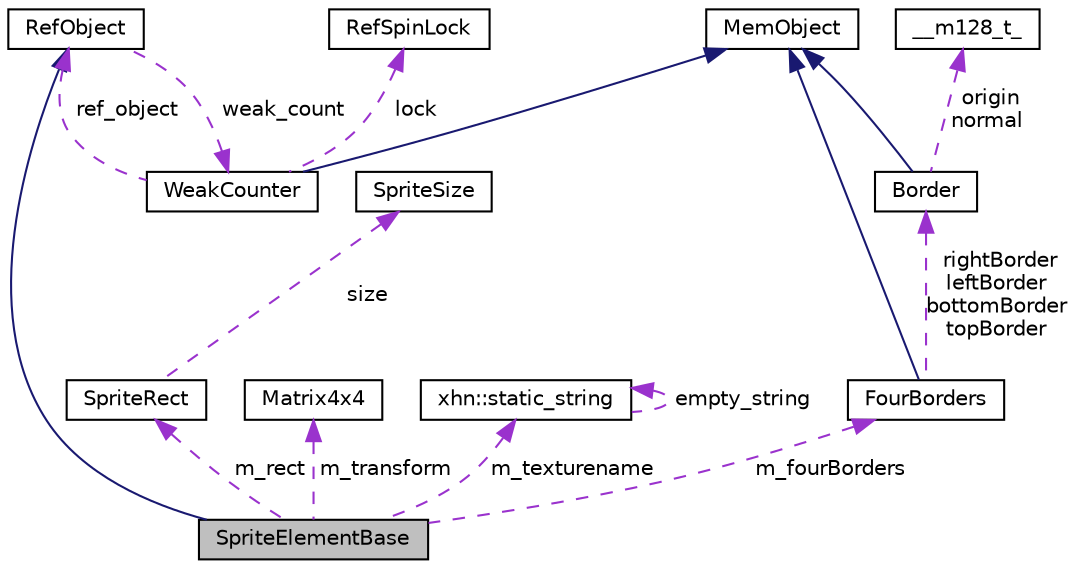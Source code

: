 digraph "SpriteElementBase"
{
  edge [fontname="Helvetica",fontsize="10",labelfontname="Helvetica",labelfontsize="10"];
  node [fontname="Helvetica",fontsize="10",shape=record];
  Node1 [label="SpriteElementBase",height=0.2,width=0.4,color="black", fillcolor="grey75", style="filled", fontcolor="black"];
  Node2 -> Node1 [dir="back",color="midnightblue",fontsize="10",style="solid",fontname="Helvetica"];
  Node2 [label="RefObject",height=0.2,width=0.4,color="black", fillcolor="white", style="filled",URL="$class_ref_object.html"];
  Node3 -> Node2 [dir="back",color="darkorchid3",fontsize="10",style="dashed",label=" weak_count" ,fontname="Helvetica"];
  Node3 [label="WeakCounter",height=0.2,width=0.4,color="black", fillcolor="white", style="filled",URL="$class_weak_counter.html",tooltip="WeakCounter. "];
  Node4 -> Node3 [dir="back",color="midnightblue",fontsize="10",style="solid",fontname="Helvetica"];
  Node4 [label="MemObject",height=0.2,width=0.4,color="black", fillcolor="white", style="filled",URL="$class_mem_object.html"];
  Node5 -> Node3 [dir="back",color="darkorchid3",fontsize="10",style="dashed",label=" lock" ,fontname="Helvetica"];
  Node5 [label="RefSpinLock",height=0.2,width=0.4,color="black", fillcolor="white", style="filled",URL="$class_ref_spin_lock.html"];
  Node2 -> Node3 [dir="back",color="darkorchid3",fontsize="10",style="dashed",label=" ref_object" ,fontname="Helvetica"];
  Node6 -> Node1 [dir="back",color="darkorchid3",fontsize="10",style="dashed",label=" m_fourBorders" ,fontname="Helvetica"];
  Node6 [label="FourBorders",height=0.2,width=0.4,color="black", fillcolor="white", style="filled",URL="$struct_four_borders.html"];
  Node4 -> Node6 [dir="back",color="midnightblue",fontsize="10",style="solid",fontname="Helvetica"];
  Node7 -> Node6 [dir="back",color="darkorchid3",fontsize="10",style="dashed",label=" rightBorder\nleftBorder\nbottomBorder\ntopBorder" ,fontname="Helvetica"];
  Node7 [label="Border",height=0.2,width=0.4,color="black", fillcolor="white", style="filled",URL="$class_border.html"];
  Node4 -> Node7 [dir="back",color="midnightblue",fontsize="10",style="solid",fontname="Helvetica"];
  Node8 -> Node7 [dir="back",color="darkorchid3",fontsize="10",style="dashed",label=" origin\nnormal" ,fontname="Helvetica"];
  Node8 [label="__m128_t_",height=0.2,width=0.4,color="black", fillcolor="white", style="filled",URL="$struct____m128__t__.html"];
  Node9 -> Node1 [dir="back",color="darkorchid3",fontsize="10",style="dashed",label=" m_transform" ,fontname="Helvetica"];
  Node9 [label="Matrix4x4",height=0.2,width=0.4,color="black", fillcolor="white", style="filled",URL="$struct_matrix4x4.html"];
  Node10 -> Node1 [dir="back",color="darkorchid3",fontsize="10",style="dashed",label=" m_texturename" ,fontname="Helvetica"];
  Node10 [label="xhn::static_string",height=0.2,width=0.4,color="black", fillcolor="white", style="filled",URL="$classxhn_1_1static__string.html"];
  Node10 -> Node10 [dir="back",color="darkorchid3",fontsize="10",style="dashed",label=" empty_string" ,fontname="Helvetica"];
  Node11 -> Node1 [dir="back",color="darkorchid3",fontsize="10",style="dashed",label=" m_rect" ,fontname="Helvetica"];
  Node11 [label="SpriteRect",height=0.2,width=0.4,color="black", fillcolor="white", style="filled",URL="$struct_sprite_rect.html"];
  Node12 -> Node11 [dir="back",color="darkorchid3",fontsize="10",style="dashed",label=" size" ,fontname="Helvetica"];
  Node12 [label="SpriteSize",height=0.2,width=0.4,color="black", fillcolor="white", style="filled",URL="$struct_sprite_size.html"];
}
